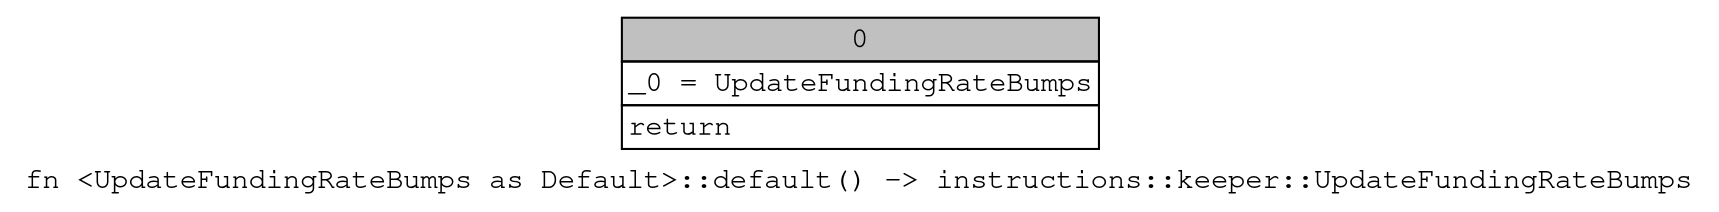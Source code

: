 digraph Mir_0_10872 {
    graph [fontname="Courier, monospace"];
    node [fontname="Courier, monospace"];
    edge [fontname="Courier, monospace"];
    label=<fn &lt;UpdateFundingRateBumps as Default&gt;::default() -&gt; instructions::keeper::UpdateFundingRateBumps<br align="left"/>>;
    bb0__0_10872 [shape="none", label=<<table border="0" cellborder="1" cellspacing="0"><tr><td bgcolor="gray" align="center" colspan="1">0</td></tr><tr><td align="left" balign="left">_0 = UpdateFundingRateBumps<br/></td></tr><tr><td align="left">return</td></tr></table>>];
}
